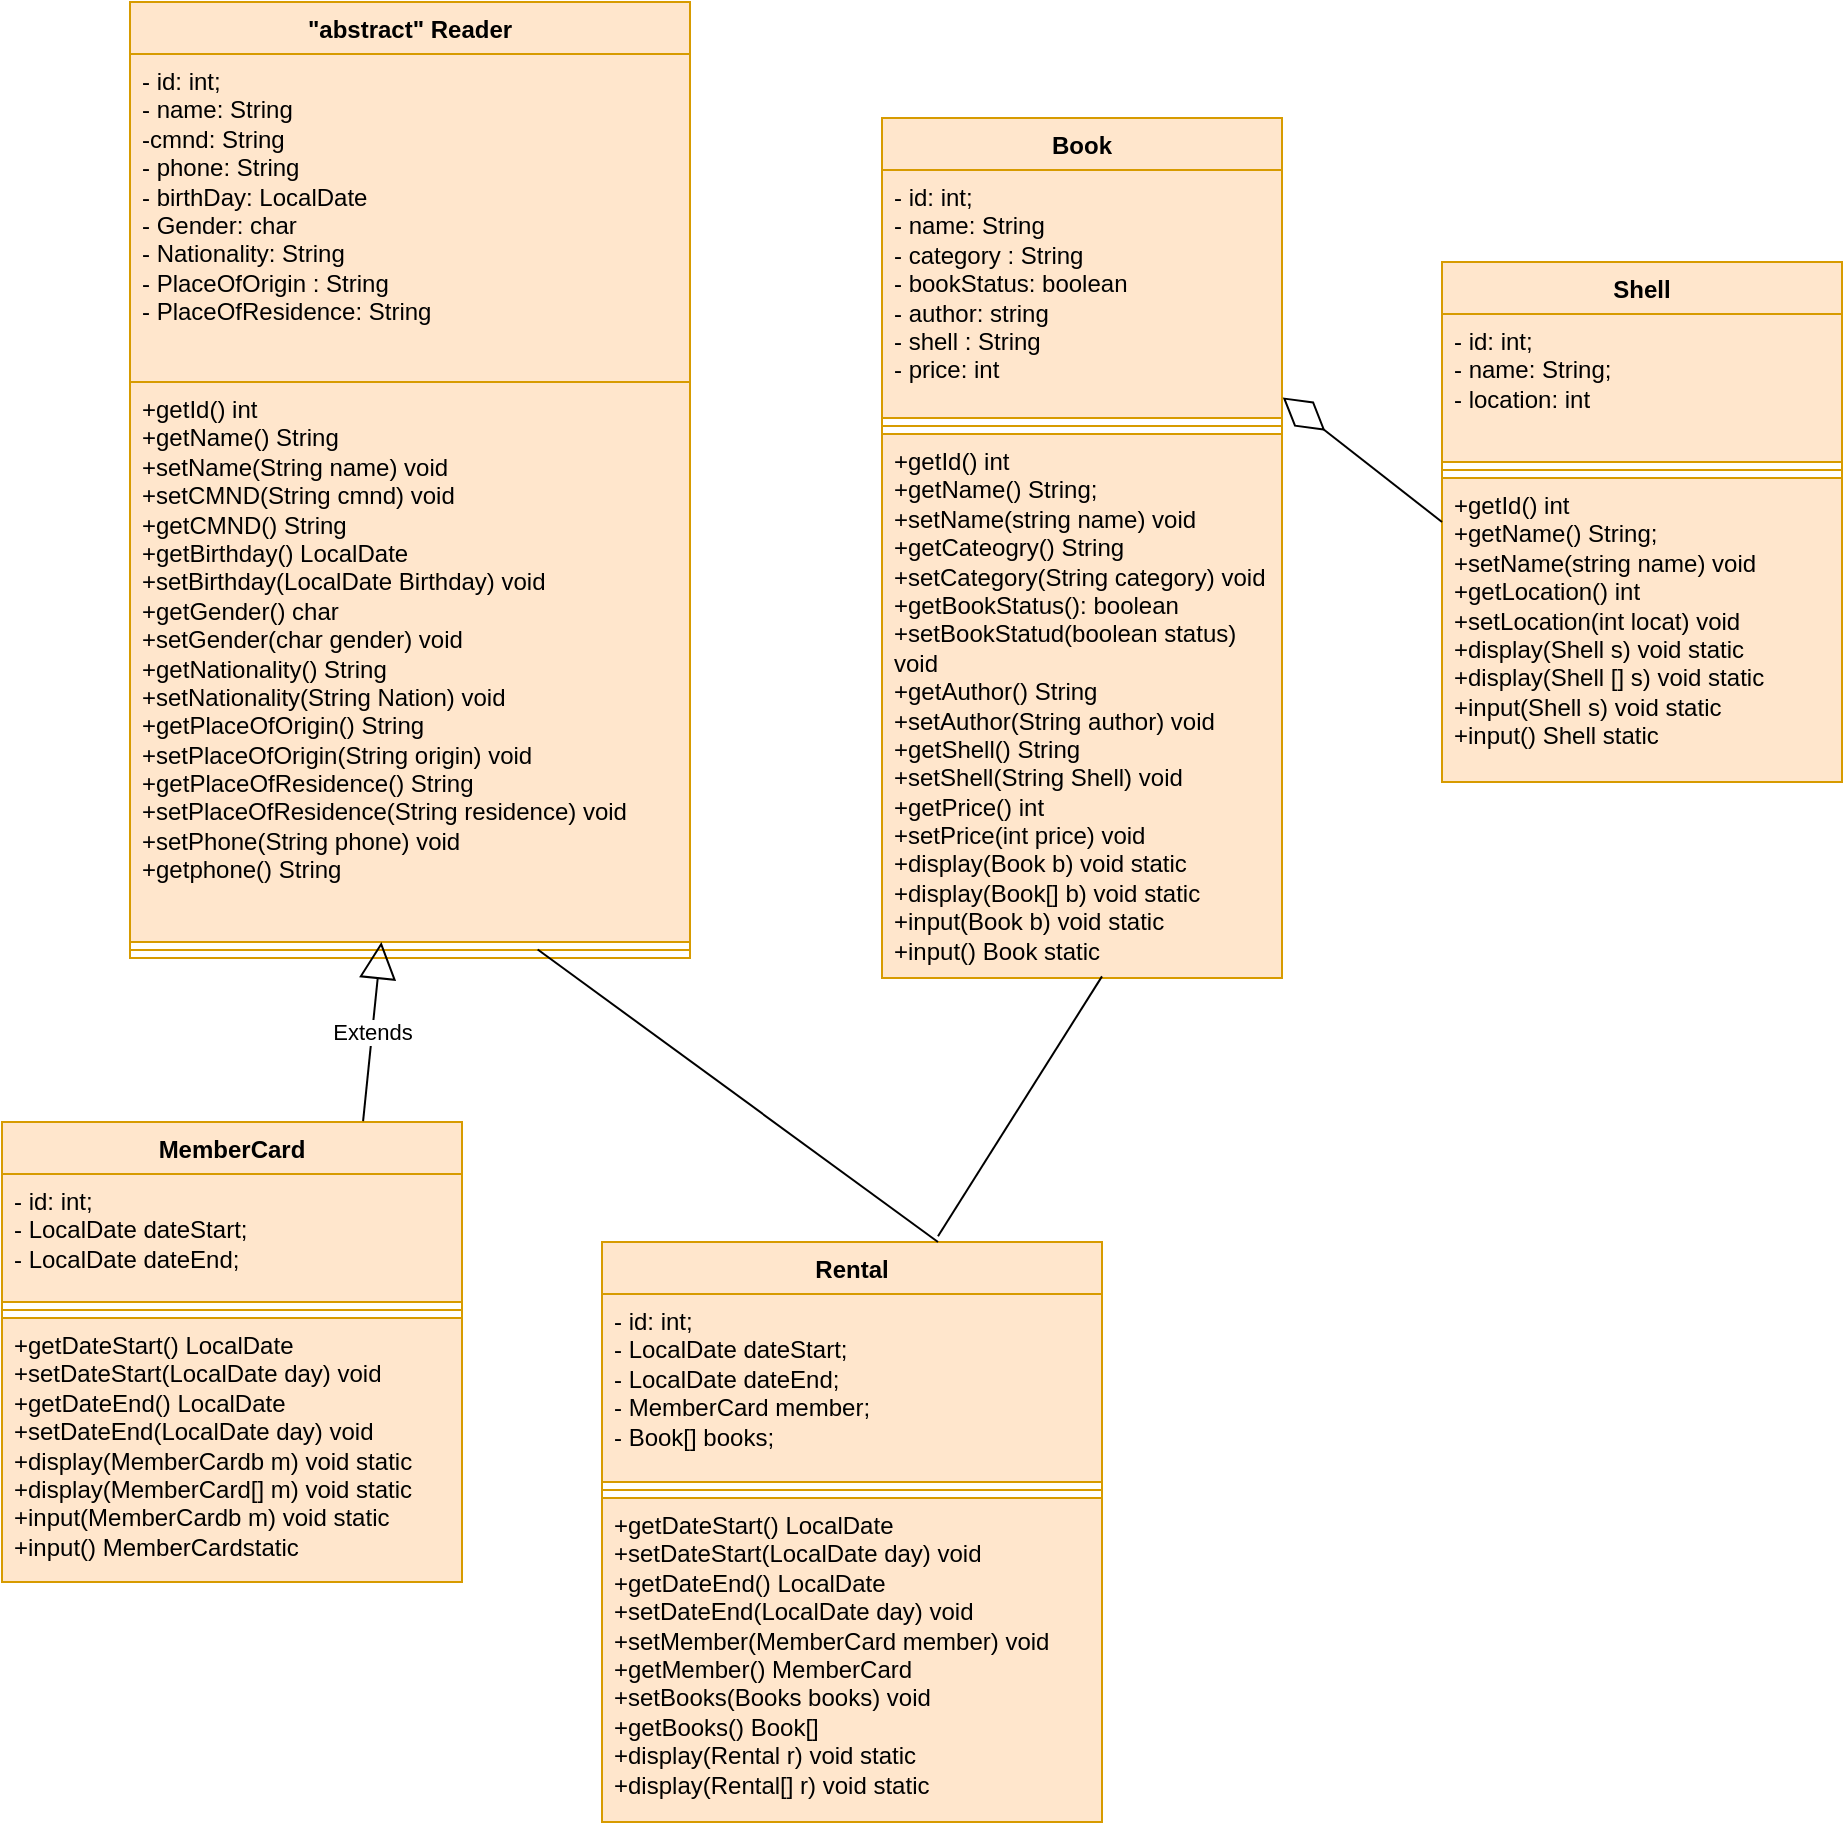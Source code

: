<mxfile version="21.5.0" type="github">
  <diagram name="Trang-1" id="JKaDu8JljoJ4Vd6dlaXo">
    <mxGraphModel dx="1290" dy="1742" grid="1" gridSize="10" guides="1" tooltips="1" connect="1" arrows="1" fold="1" page="1" pageScale="1" pageWidth="827" pageHeight="1169" math="0" shadow="0">
      <root>
        <mxCell id="0" />
        <mxCell id="1" parent="0" />
        <mxCell id="1mUwE-yNpIEjcRgpWT8a-5" value="&quot;abstract&quot; Reader" style="swimlane;fontStyle=1;align=center;verticalAlign=top;childLayout=stackLayout;horizontal=1;startSize=26;horizontalStack=0;resizeParent=1;resizeParentMax=0;resizeLast=0;collapsible=1;marginBottom=0;whiteSpace=wrap;html=1;fillColor=#ffe6cc;strokeColor=#d79b00;" parent="1" vertex="1">
          <mxGeometry x="134" y="-1100" width="280" height="478" as="geometry" />
        </mxCell>
        <mxCell id="1mUwE-yNpIEjcRgpWT8a-6" value="- id: int;&lt;br&gt;- name: String&lt;br&gt;-cmnd: String&lt;br&gt;- phone: String&lt;br&gt;- birthDay: LocalDate&amp;nbsp;&lt;br&gt;- Gender: char&lt;br&gt;- Nationality: String&lt;br&gt;- PlaceOfOrigin : String&lt;br&gt;- PlaceOfResidence: String" style="text;strokeColor=#d79b00;fillColor=#ffe6cc;align=left;verticalAlign=top;spacingLeft=4;spacingRight=4;overflow=hidden;rotatable=0;points=[[0,0.5],[1,0.5]];portConstraint=eastwest;whiteSpace=wrap;html=1;" parent="1mUwE-yNpIEjcRgpWT8a-5" vertex="1">
          <mxGeometry y="26" width="280" height="164" as="geometry" />
        </mxCell>
        <mxCell id="1mUwE-yNpIEjcRgpWT8a-8" value="+getId() int&lt;br&gt;+getName() String&lt;br&gt;+setName(String name) void&lt;br&gt;+setCMND(String cmnd) void&lt;br&gt;+getCMND() String&lt;br&gt;+getBirthday() LocalDate&amp;nbsp;&lt;br&gt;+setBirthday(LocalDate&amp;nbsp;Birthday) void&lt;br&gt;+getGender() char&lt;br&gt;+setGender(char gender) void&lt;br&gt;+getNationality() String&lt;br&gt;+setNationality(String Nation) void&lt;br&gt;+getPlaceOfOrigin() String&lt;br&gt;+setPlaceOfOrigin(String origin) void&lt;br&gt;+getPlaceOfResidence() String&lt;br style=&quot;border-color: var(--border-color);&quot;&gt;+setPlaceOfResidence(String residence) void&lt;br&gt;+setPhone(String phone) void&lt;br&gt;+getphone() String" style="text;strokeColor=#d79b00;fillColor=#ffe6cc;align=left;verticalAlign=top;spacingLeft=4;spacingRight=4;overflow=hidden;rotatable=0;points=[[0,0.5],[1,0.5]];portConstraint=eastwest;whiteSpace=wrap;html=1;" parent="1mUwE-yNpIEjcRgpWT8a-5" vertex="1">
          <mxGeometry y="190" width="280" height="280" as="geometry" />
        </mxCell>
        <mxCell id="1mUwE-yNpIEjcRgpWT8a-7" value="" style="line;strokeWidth=1;fillColor=#ffe6cc;align=left;verticalAlign=middle;spacingTop=-1;spacingLeft=3;spacingRight=3;rotatable=0;labelPosition=right;points=[];portConstraint=eastwest;strokeColor=#d79b00;" parent="1mUwE-yNpIEjcRgpWT8a-5" vertex="1">
          <mxGeometry y="470" width="280" height="8" as="geometry" />
        </mxCell>
        <mxCell id="1mUwE-yNpIEjcRgpWT8a-9" value="MemberCard" style="swimlane;fontStyle=1;align=center;verticalAlign=top;childLayout=stackLayout;horizontal=1;startSize=26;horizontalStack=0;resizeParent=1;resizeParentMax=0;resizeLast=0;collapsible=1;marginBottom=0;whiteSpace=wrap;html=1;fillColor=#ffe6cc;strokeColor=#d79b00;" parent="1" vertex="1">
          <mxGeometry x="70" y="-540" width="230" height="230" as="geometry" />
        </mxCell>
        <mxCell id="1mUwE-yNpIEjcRgpWT8a-10" value="- id: int;&lt;br&gt;- LocalDate dateStart;&lt;br&gt;- LocalDate&amp;nbsp;dateEnd;" style="text;strokeColor=#d79b00;fillColor=#ffe6cc;align=left;verticalAlign=top;spacingLeft=4;spacingRight=4;overflow=hidden;rotatable=0;points=[[0,0.5],[1,0.5]];portConstraint=eastwest;whiteSpace=wrap;html=1;" parent="1mUwE-yNpIEjcRgpWT8a-9" vertex="1">
          <mxGeometry y="26" width="230" height="64" as="geometry" />
        </mxCell>
        <mxCell id="1mUwE-yNpIEjcRgpWT8a-11" value="" style="line;strokeWidth=1;fillColor=#ffe6cc;align=left;verticalAlign=middle;spacingTop=-1;spacingLeft=3;spacingRight=3;rotatable=0;labelPosition=right;points=[];portConstraint=eastwest;strokeColor=#d79b00;" parent="1mUwE-yNpIEjcRgpWT8a-9" vertex="1">
          <mxGeometry y="90" width="230" height="8" as="geometry" />
        </mxCell>
        <mxCell id="1mUwE-yNpIEjcRgpWT8a-12" value="+getDateStart() LocalDate&amp;nbsp;&lt;br&gt;+setDateStart(LocalDate&amp;nbsp;day) void&lt;br&gt;+getDateEnd() LocalDate&amp;nbsp;&lt;br style=&quot;border-color: var(--border-color);&quot;&gt;+setDateEnd(LocalDate&amp;nbsp;day) void&lt;br&gt;+display(MemberCardb m) void&amp;nbsp;static&lt;br style=&quot;border-color: var(--border-color);&quot;&gt;+display(MemberCard[] m) void static&lt;br style=&quot;border-color: var(--border-color);&quot;&gt;+input(MemberCardb m) void static&lt;br style=&quot;border-color: var(--border-color);&quot;&gt;+input()&amp;nbsp;MemberCardstatic" style="text;strokeColor=#d79b00;fillColor=#ffe6cc;align=left;verticalAlign=top;spacingLeft=4;spacingRight=4;overflow=hidden;rotatable=0;points=[[0,0.5],[1,0.5]];portConstraint=eastwest;whiteSpace=wrap;html=1;" parent="1mUwE-yNpIEjcRgpWT8a-9" vertex="1">
          <mxGeometry y="98" width="230" height="132" as="geometry" />
        </mxCell>
        <mxCell id="1mUwE-yNpIEjcRgpWT8a-13" value="Rental" style="swimlane;fontStyle=1;align=center;verticalAlign=top;childLayout=stackLayout;horizontal=1;startSize=26;horizontalStack=0;resizeParent=1;resizeParentMax=0;resizeLast=0;collapsible=1;marginBottom=0;whiteSpace=wrap;html=1;fillColor=#ffe6cc;strokeColor=#d79b00;" parent="1" vertex="1">
          <mxGeometry x="370" y="-480" width="250" height="290" as="geometry" />
        </mxCell>
        <mxCell id="1mUwE-yNpIEjcRgpWT8a-14" value="- id: int;&lt;br&gt;- LocalDate&amp;nbsp;dateStart;&lt;br&gt;- LocalDate&amp;nbsp;dateEnd;&lt;br&gt;- MemberCard member;&lt;br&gt;- Book[] books;" style="text;strokeColor=#d79b00;fillColor=#ffe6cc;align=left;verticalAlign=top;spacingLeft=4;spacingRight=4;overflow=hidden;rotatable=0;points=[[0,0.5],[1,0.5]];portConstraint=eastwest;whiteSpace=wrap;html=1;" parent="1mUwE-yNpIEjcRgpWT8a-13" vertex="1">
          <mxGeometry y="26" width="250" height="94" as="geometry" />
        </mxCell>
        <mxCell id="1mUwE-yNpIEjcRgpWT8a-15" value="" style="line;strokeWidth=1;fillColor=#ffe6cc;align=left;verticalAlign=middle;spacingTop=-1;spacingLeft=3;spacingRight=3;rotatable=0;labelPosition=right;points=[];portConstraint=eastwest;strokeColor=#d79b00;" parent="1mUwE-yNpIEjcRgpWT8a-13" vertex="1">
          <mxGeometry y="120" width="250" height="8" as="geometry" />
        </mxCell>
        <mxCell id="1mUwE-yNpIEjcRgpWT8a-16" value="+getDateStart() LocalDate&amp;nbsp;&lt;br&gt;+setDateStart(LocalDate&amp;nbsp;day) void&lt;br&gt;+getDateEnd() LocalDate&amp;nbsp;&lt;br style=&quot;border-color: var(--border-color);&quot;&gt;+setDateEnd(LocalDate&amp;nbsp;day) void&lt;br&gt;+setMember(MemberCard member) void&lt;br&gt;+getMember() MemberCard&lt;br&gt;+setBooks(Books books) void&lt;br&gt;+getBooks() Book[]&lt;br&gt;+display(Rental r) void&amp;nbsp;static&lt;br style=&quot;border-color: var(--border-color);&quot;&gt;+display(Rental[] r) void static" style="text;strokeColor=#d79b00;fillColor=#ffe6cc;align=left;verticalAlign=top;spacingLeft=4;spacingRight=4;overflow=hidden;rotatable=0;points=[[0,0.5],[1,0.5]];portConstraint=eastwest;whiteSpace=wrap;html=1;" parent="1mUwE-yNpIEjcRgpWT8a-13" vertex="1">
          <mxGeometry y="128" width="250" height="162" as="geometry" />
        </mxCell>
        <mxCell id="1mUwE-yNpIEjcRgpWT8a-17" value="Shell" style="swimlane;fontStyle=1;align=center;verticalAlign=top;childLayout=stackLayout;horizontal=1;startSize=26;horizontalStack=0;resizeParent=1;resizeParentMax=0;resizeLast=0;collapsible=1;marginBottom=0;whiteSpace=wrap;html=1;fillColor=#ffe6cc;strokeColor=#d79b00;" parent="1" vertex="1">
          <mxGeometry x="790" y="-970" width="200" height="260" as="geometry" />
        </mxCell>
        <mxCell id="1mUwE-yNpIEjcRgpWT8a-18" value="- id: int;&lt;br&gt;- name: String;&lt;br&gt;- location: int" style="text;strokeColor=#d79b00;fillColor=#ffe6cc;align=left;verticalAlign=top;spacingLeft=4;spacingRight=4;overflow=hidden;rotatable=0;points=[[0,0.5],[1,0.5]];portConstraint=eastwest;whiteSpace=wrap;html=1;" parent="1mUwE-yNpIEjcRgpWT8a-17" vertex="1">
          <mxGeometry y="26" width="200" height="74" as="geometry" />
        </mxCell>
        <mxCell id="1mUwE-yNpIEjcRgpWT8a-19" value="" style="line;strokeWidth=1;fillColor=#ffe6cc;align=left;verticalAlign=middle;spacingTop=-1;spacingLeft=3;spacingRight=3;rotatable=0;labelPosition=right;points=[];portConstraint=eastwest;strokeColor=#d79b00;" parent="1mUwE-yNpIEjcRgpWT8a-17" vertex="1">
          <mxGeometry y="100" width="200" height="8" as="geometry" />
        </mxCell>
        <mxCell id="1mUwE-yNpIEjcRgpWT8a-20" value="+getId() int&lt;br style=&quot;border-color: var(--border-color);&quot;&gt;+getName() String;&lt;br style=&quot;border-color: var(--border-color);&quot;&gt;+setName(string name) void&lt;br style=&quot;border-color: var(--border-color);&quot;&gt;+getLocation() int&lt;br&gt;+setLocation(int locat) void&lt;br&gt;+display(Shell s) void&amp;nbsp;static&lt;br style=&quot;border-color: var(--border-color);&quot;&gt;+display(Shell [] s) void static&lt;br style=&quot;border-color: var(--border-color);&quot;&gt;+input(Shell&amp;nbsp;s) void static&amp;nbsp; &amp;nbsp;&lt;br&gt;+input() Shell static&amp;nbsp;&amp;nbsp; &amp;nbsp; &amp;nbsp; &amp;nbsp; &amp;nbsp;" style="text;strokeColor=#d79b00;fillColor=#ffe6cc;align=left;verticalAlign=top;spacingLeft=4;spacingRight=4;overflow=hidden;rotatable=0;points=[[0,0.5],[1,0.5]];portConstraint=eastwest;whiteSpace=wrap;html=1;" parent="1mUwE-yNpIEjcRgpWT8a-17" vertex="1">
          <mxGeometry y="108" width="200" height="152" as="geometry" />
        </mxCell>
        <mxCell id="1mUwE-yNpIEjcRgpWT8a-22" value="Extends" style="endArrow=block;endSize=16;endFill=0;html=1;rounded=0;exitX=0.785;exitY=-0.002;exitDx=0;exitDy=0;exitPerimeter=0;" parent="1" source="1mUwE-yNpIEjcRgpWT8a-9" target="1mUwE-yNpIEjcRgpWT8a-8" edge="1">
          <mxGeometry width="160" relative="1" as="geometry">
            <mxPoint x="290" y="-470" as="sourcePoint" />
            <mxPoint x="450" y="-470" as="targetPoint" />
            <Array as="points" />
          </mxGeometry>
        </mxCell>
        <mxCell id="1mUwE-yNpIEjcRgpWT8a-1" value="Book" style="swimlane;fontStyle=1;align=center;verticalAlign=top;childLayout=stackLayout;horizontal=1;startSize=26;horizontalStack=0;resizeParent=1;resizeParentMax=0;resizeLast=0;collapsible=1;marginBottom=0;whiteSpace=wrap;html=1;fillColor=#ffe6cc;strokeColor=#d79b00;" parent="1" vertex="1">
          <mxGeometry x="510" y="-1042" width="200" height="430" as="geometry">
            <mxRectangle y="190" width="200" height="30" as="alternateBounds" />
          </mxGeometry>
        </mxCell>
        <mxCell id="1mUwE-yNpIEjcRgpWT8a-2" value="- id: int;&lt;br&gt;- name: String&lt;br&gt;- category : String&lt;br&gt;- bookStatus: boolean&lt;br&gt;- author: string&lt;br&gt;- shell : String&lt;br&gt;- price: int&lt;br&gt;" style="text;strokeColor=#d79b00;fillColor=#ffe6cc;align=left;verticalAlign=top;spacingLeft=4;spacingRight=4;overflow=hidden;rotatable=0;points=[[0,0.5],[1,0.5]];portConstraint=eastwest;whiteSpace=wrap;html=1;" parent="1mUwE-yNpIEjcRgpWT8a-1" vertex="1">
          <mxGeometry y="26" width="200" height="124" as="geometry" />
        </mxCell>
        <mxCell id="1mUwE-yNpIEjcRgpWT8a-3" value="" style="line;strokeWidth=1;fillColor=#ffe6cc;align=left;verticalAlign=middle;spacingTop=-1;spacingLeft=3;spacingRight=3;rotatable=0;labelPosition=right;points=[];portConstraint=eastwest;strokeColor=#d79b00;" parent="1mUwE-yNpIEjcRgpWT8a-1" vertex="1">
          <mxGeometry y="150" width="200" height="8" as="geometry" />
        </mxCell>
        <mxCell id="1mUwE-yNpIEjcRgpWT8a-4" value="+getId() int&lt;br&gt;+getName() String;&lt;br&gt;+setName(string name) void&lt;br&gt;+getCateogry() String&lt;br&gt;+setCategory(String category) void&lt;br&gt;+getBookStatus(): boolean&lt;br&gt;+setBookStatud(boolean status) void&lt;br&gt;+getAuthor() String&lt;br&gt;+setAuthor(String author) void&lt;br&gt;+getShell() String&lt;br&gt;+setShell(String Shell) void&lt;br&gt;+getPrice() int&lt;br&gt;+setPrice(int price) void&lt;br&gt;+display(Book b) void&amp;nbsp;static&lt;br&gt;+display(Book[] b) void static&lt;br&gt;+input(Book b) void static&lt;br&gt;+input() Book static" style="text;strokeColor=#d79b00;fillColor=#ffe6cc;align=left;verticalAlign=top;spacingLeft=4;spacingRight=4;overflow=hidden;rotatable=0;points=[[0,0.5],[1,0.5]];portConstraint=eastwest;whiteSpace=wrap;html=1;" parent="1mUwE-yNpIEjcRgpWT8a-1" vertex="1">
          <mxGeometry y="158" width="200" height="272" as="geometry" />
        </mxCell>
        <mxCell id="1mUwE-yNpIEjcRgpWT8a-26" value="" style="endArrow=diamondThin;endFill=0;endSize=24;html=1;rounded=0;exitX=0;exitY=0.5;exitDx=0;exitDy=0;entryX=1.002;entryY=0.917;entryDx=0;entryDy=0;entryPerimeter=0;" parent="1" source="1mUwE-yNpIEjcRgpWT8a-17" target="1mUwE-yNpIEjcRgpWT8a-2" edge="1">
          <mxGeometry width="160" relative="1" as="geometry">
            <mxPoint x="650" y="-900" as="sourcePoint" />
            <mxPoint x="800" y="-840" as="targetPoint" />
          </mxGeometry>
        </mxCell>
        <mxCell id="1mUwE-yNpIEjcRgpWT8a-28" value="" style="endArrow=none;html=1;rounded=0;exitX=0.672;exitY=-0.01;exitDx=0;exitDy=0;exitPerimeter=0;entryX=0.55;entryY=0.997;entryDx=0;entryDy=0;entryPerimeter=0;" parent="1" source="1mUwE-yNpIEjcRgpWT8a-13" target="1mUwE-yNpIEjcRgpWT8a-4" edge="1">
          <mxGeometry width="50" height="50" relative="1" as="geometry">
            <mxPoint x="570" y="-570" as="sourcePoint" />
            <mxPoint x="620" y="-620" as="targetPoint" />
          </mxGeometry>
        </mxCell>
        <mxCell id="1mUwE-yNpIEjcRgpWT8a-29" value="" style="endArrow=none;html=1;rounded=0;exitX=0.672;exitY=0;exitDx=0;exitDy=0;exitPerimeter=0;entryX=0.728;entryY=0.468;entryDx=0;entryDy=0;entryPerimeter=0;" parent="1" source="1mUwE-yNpIEjcRgpWT8a-13" target="1mUwE-yNpIEjcRgpWT8a-7" edge="1">
          <mxGeometry width="50" height="50" relative="1" as="geometry">
            <mxPoint x="444" y="-463" as="sourcePoint" />
            <mxPoint x="630" y="-673" as="targetPoint" />
          </mxGeometry>
        </mxCell>
      </root>
    </mxGraphModel>
  </diagram>
</mxfile>
